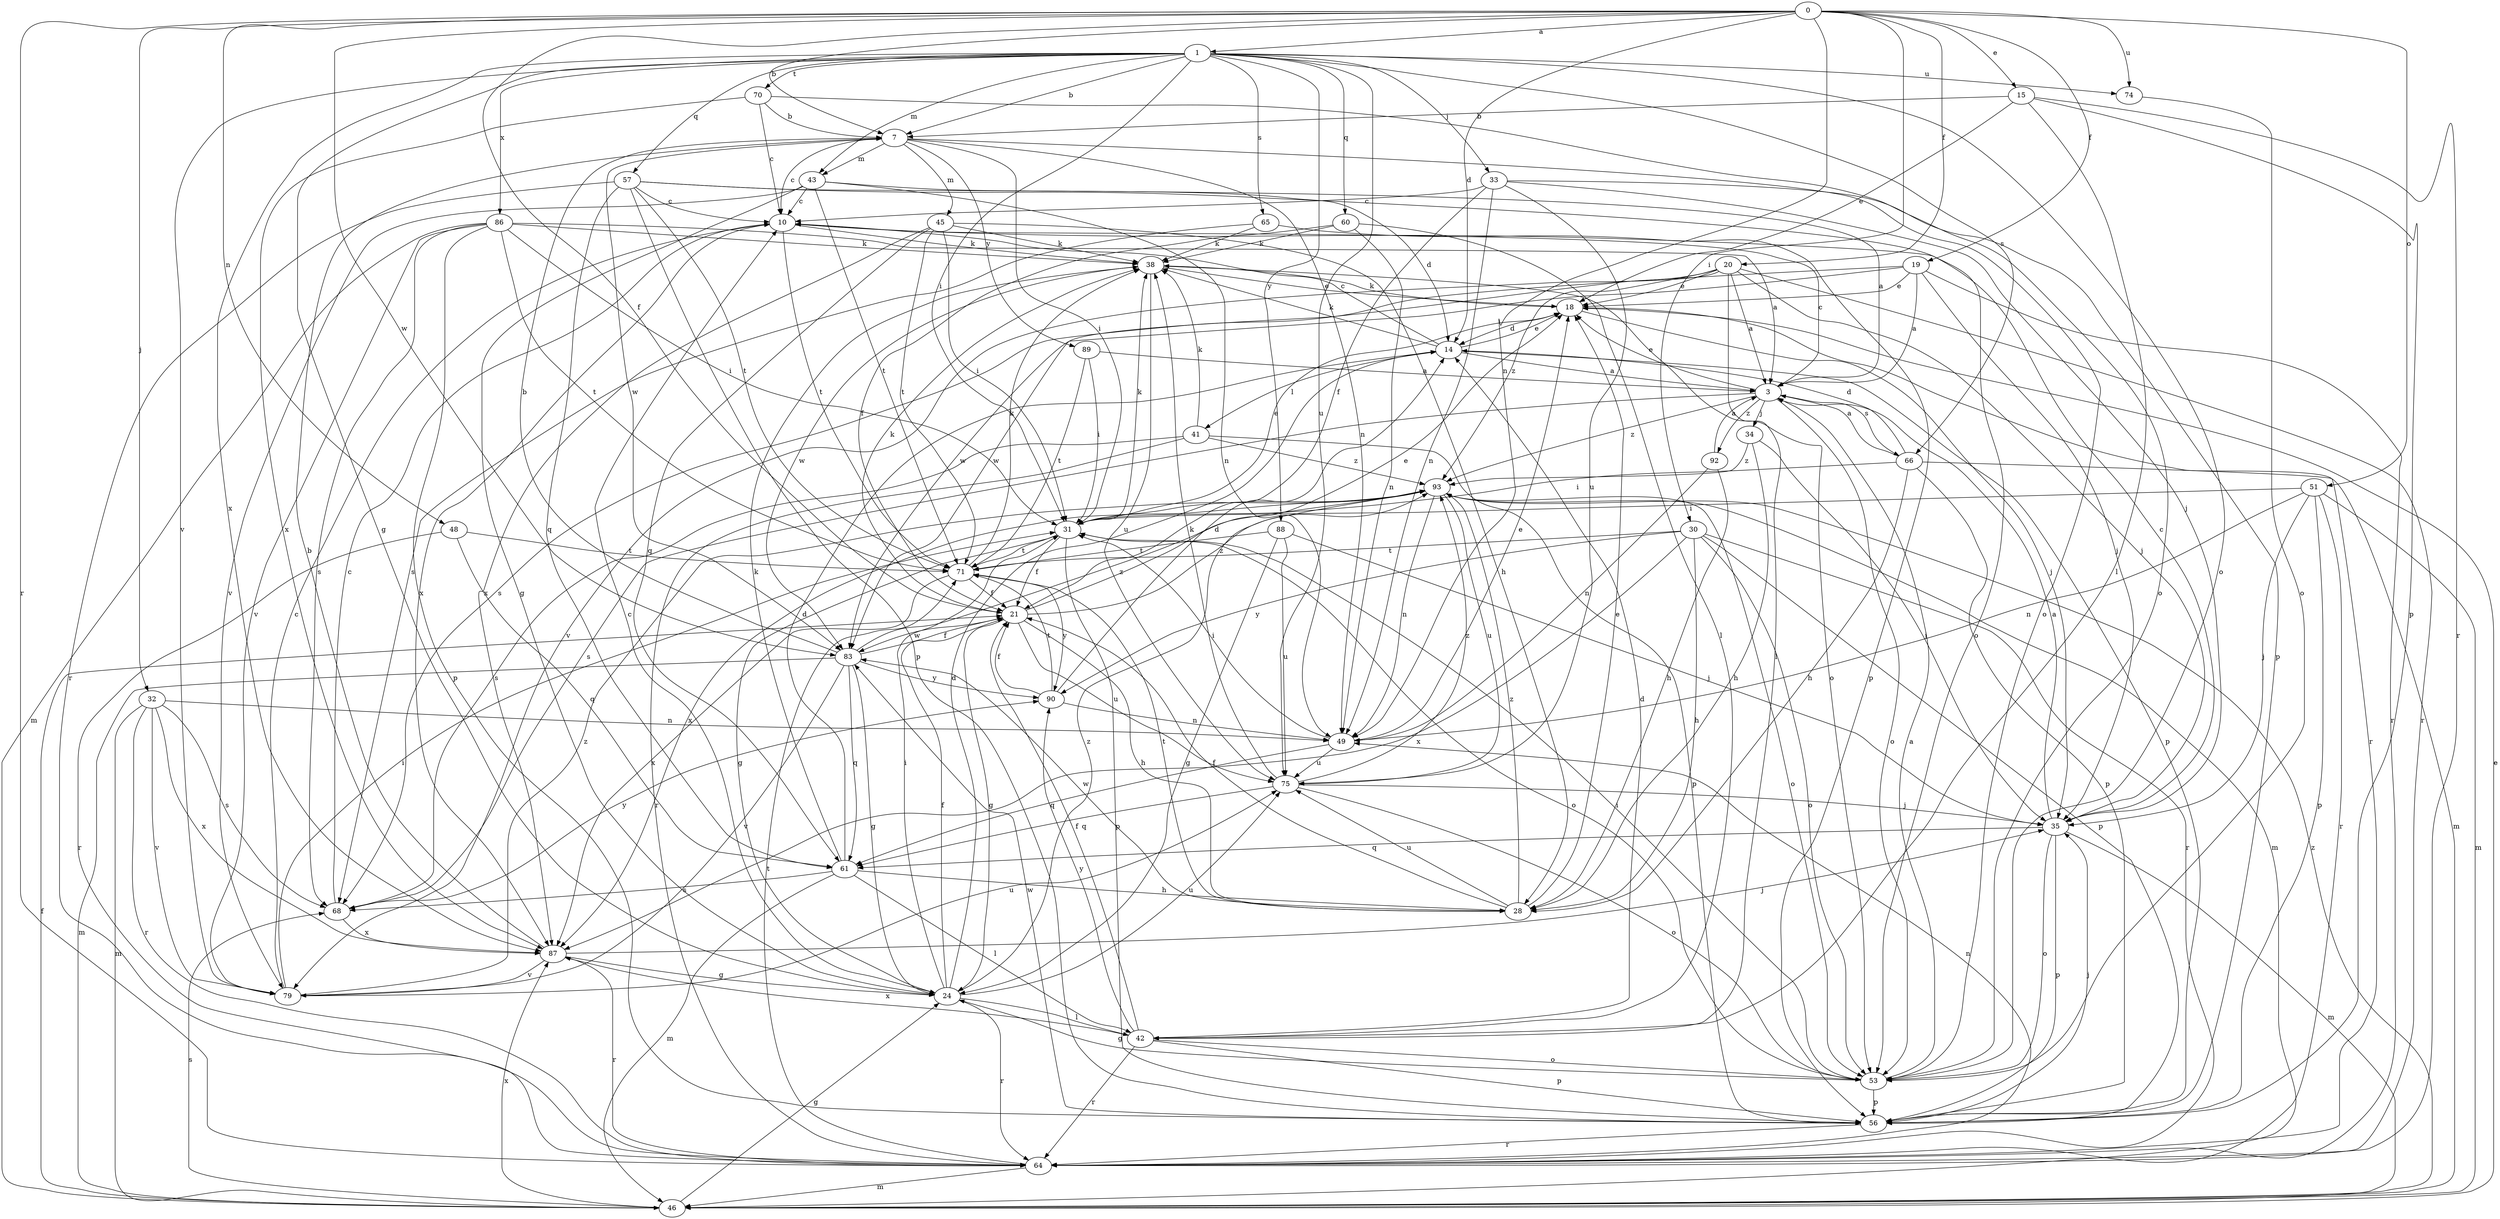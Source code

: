 strict digraph  {
0;
1;
3;
7;
10;
14;
15;
18;
19;
20;
21;
24;
28;
30;
31;
32;
33;
34;
35;
38;
41;
42;
43;
45;
46;
48;
49;
51;
53;
56;
57;
60;
61;
64;
65;
66;
68;
70;
71;
74;
75;
79;
83;
86;
87;
88;
89;
90;
92;
93;
0 -> 1  [label=a];
0 -> 7  [label=b];
0 -> 14  [label=d];
0 -> 15  [label=e];
0 -> 19  [label=f];
0 -> 20  [label=f];
0 -> 21  [label=f];
0 -> 30  [label=i];
0 -> 32  [label=j];
0 -> 48  [label=n];
0 -> 49  [label=n];
0 -> 51  [label=o];
0 -> 64  [label=r];
0 -> 74  [label=u];
0 -> 83  [label=w];
1 -> 7  [label=b];
1 -> 24  [label=g];
1 -> 31  [label=i];
1 -> 33  [label=j];
1 -> 43  [label=m];
1 -> 53  [label=o];
1 -> 57  [label=q];
1 -> 60  [label=q];
1 -> 65  [label=s];
1 -> 66  [label=s];
1 -> 70  [label=t];
1 -> 74  [label=u];
1 -> 75  [label=u];
1 -> 79  [label=v];
1 -> 86  [label=x];
1 -> 87  [label=x];
1 -> 88  [label=y];
3 -> 10  [label=c];
3 -> 18  [label=e];
3 -> 34  [label=j];
3 -> 53  [label=o];
3 -> 66  [label=s];
3 -> 68  [label=s];
3 -> 92  [label=z];
3 -> 93  [label=z];
7 -> 10  [label=c];
7 -> 31  [label=i];
7 -> 43  [label=m];
7 -> 45  [label=m];
7 -> 49  [label=n];
7 -> 53  [label=o];
7 -> 83  [label=w];
7 -> 89  [label=y];
10 -> 38  [label=k];
10 -> 71  [label=t];
10 -> 87  [label=x];
14 -> 3  [label=a];
14 -> 10  [label=c];
14 -> 18  [label=e];
14 -> 38  [label=k];
14 -> 41  [label=l];
14 -> 56  [label=p];
15 -> 7  [label=b];
15 -> 18  [label=e];
15 -> 42  [label=l];
15 -> 56  [label=p];
15 -> 64  [label=r];
18 -> 14  [label=d];
18 -> 35  [label=j];
18 -> 38  [label=k];
18 -> 64  [label=r];
19 -> 3  [label=a];
19 -> 18  [label=e];
19 -> 35  [label=j];
19 -> 64  [label=r];
19 -> 68  [label=s];
19 -> 83  [label=w];
20 -> 3  [label=a];
20 -> 18  [label=e];
20 -> 35  [label=j];
20 -> 42  [label=l];
20 -> 64  [label=r];
20 -> 79  [label=v];
20 -> 83  [label=w];
20 -> 93  [label=z];
21 -> 18  [label=e];
21 -> 24  [label=g];
21 -> 28  [label=h];
21 -> 38  [label=k];
21 -> 75  [label=u];
21 -> 83  [label=w];
21 -> 93  [label=z];
24 -> 10  [label=c];
24 -> 14  [label=d];
24 -> 21  [label=f];
24 -> 31  [label=i];
24 -> 42  [label=l];
24 -> 64  [label=r];
24 -> 75  [label=u];
24 -> 93  [label=z];
28 -> 18  [label=e];
28 -> 21  [label=f];
28 -> 71  [label=t];
28 -> 75  [label=u];
28 -> 83  [label=w];
28 -> 93  [label=z];
30 -> 28  [label=h];
30 -> 53  [label=o];
30 -> 56  [label=p];
30 -> 64  [label=r];
30 -> 71  [label=t];
30 -> 87  [label=x];
30 -> 90  [label=y];
31 -> 18  [label=e];
31 -> 21  [label=f];
31 -> 24  [label=g];
31 -> 38  [label=k];
31 -> 53  [label=o];
31 -> 56  [label=p];
31 -> 71  [label=t];
32 -> 46  [label=m];
32 -> 49  [label=n];
32 -> 64  [label=r];
32 -> 68  [label=s];
32 -> 79  [label=v];
32 -> 87  [label=x];
33 -> 10  [label=c];
33 -> 21  [label=f];
33 -> 35  [label=j];
33 -> 49  [label=n];
33 -> 56  [label=p];
33 -> 75  [label=u];
34 -> 28  [label=h];
34 -> 35  [label=j];
34 -> 93  [label=z];
35 -> 3  [label=a];
35 -> 10  [label=c];
35 -> 46  [label=m];
35 -> 53  [label=o];
35 -> 56  [label=p];
35 -> 61  [label=q];
38 -> 18  [label=e];
38 -> 53  [label=o];
38 -> 75  [label=u];
38 -> 83  [label=w];
41 -> 38  [label=k];
41 -> 56  [label=p];
41 -> 64  [label=r];
41 -> 68  [label=s];
41 -> 93  [label=z];
42 -> 14  [label=d];
42 -> 21  [label=f];
42 -> 53  [label=o];
42 -> 56  [label=p];
42 -> 64  [label=r];
42 -> 87  [label=x];
42 -> 90  [label=y];
43 -> 10  [label=c];
43 -> 14  [label=d];
43 -> 24  [label=g];
43 -> 49  [label=n];
43 -> 71  [label=t];
43 -> 79  [label=v];
45 -> 28  [label=h];
45 -> 31  [label=i];
45 -> 38  [label=k];
45 -> 61  [label=q];
45 -> 71  [label=t];
45 -> 87  [label=x];
46 -> 18  [label=e];
46 -> 21  [label=f];
46 -> 24  [label=g];
46 -> 68  [label=s];
46 -> 87  [label=x];
46 -> 93  [label=z];
48 -> 61  [label=q];
48 -> 64  [label=r];
48 -> 71  [label=t];
49 -> 18  [label=e];
49 -> 31  [label=i];
49 -> 61  [label=q];
49 -> 75  [label=u];
51 -> 31  [label=i];
51 -> 35  [label=j];
51 -> 46  [label=m];
51 -> 49  [label=n];
51 -> 56  [label=p];
51 -> 64  [label=r];
53 -> 3  [label=a];
53 -> 24  [label=g];
53 -> 31  [label=i];
53 -> 56  [label=p];
56 -> 35  [label=j];
56 -> 64  [label=r];
56 -> 83  [label=w];
57 -> 3  [label=a];
57 -> 10  [label=c];
57 -> 53  [label=o];
57 -> 56  [label=p];
57 -> 61  [label=q];
57 -> 64  [label=r];
57 -> 71  [label=t];
60 -> 21  [label=f];
60 -> 38  [label=k];
60 -> 42  [label=l];
60 -> 49  [label=n];
61 -> 14  [label=d];
61 -> 28  [label=h];
61 -> 38  [label=k];
61 -> 42  [label=l];
61 -> 46  [label=m];
61 -> 68  [label=s];
64 -> 46  [label=m];
64 -> 49  [label=n];
64 -> 71  [label=t];
65 -> 38  [label=k];
65 -> 56  [label=p];
65 -> 68  [label=s];
66 -> 3  [label=a];
66 -> 14  [label=d];
66 -> 28  [label=h];
66 -> 31  [label=i];
66 -> 46  [label=m];
66 -> 56  [label=p];
68 -> 10  [label=c];
68 -> 87  [label=x];
68 -> 90  [label=y];
70 -> 7  [label=b];
70 -> 10  [label=c];
70 -> 53  [label=o];
70 -> 87  [label=x];
71 -> 21  [label=f];
71 -> 38  [label=k];
71 -> 87  [label=x];
71 -> 90  [label=y];
74 -> 53  [label=o];
75 -> 35  [label=j];
75 -> 38  [label=k];
75 -> 53  [label=o];
75 -> 61  [label=q];
75 -> 93  [label=z];
79 -> 10  [label=c];
79 -> 31  [label=i];
79 -> 75  [label=u];
79 -> 93  [label=z];
83 -> 7  [label=b];
83 -> 21  [label=f];
83 -> 24  [label=g];
83 -> 46  [label=m];
83 -> 61  [label=q];
83 -> 79  [label=v];
83 -> 90  [label=y];
83 -> 93  [label=z];
86 -> 3  [label=a];
86 -> 31  [label=i];
86 -> 38  [label=k];
86 -> 46  [label=m];
86 -> 56  [label=p];
86 -> 68  [label=s];
86 -> 71  [label=t];
86 -> 79  [label=v];
87 -> 7  [label=b];
87 -> 24  [label=g];
87 -> 35  [label=j];
87 -> 64  [label=r];
87 -> 79  [label=v];
88 -> 24  [label=g];
88 -> 35  [label=j];
88 -> 71  [label=t];
88 -> 75  [label=u];
89 -> 3  [label=a];
89 -> 31  [label=i];
89 -> 71  [label=t];
90 -> 14  [label=d];
90 -> 21  [label=f];
90 -> 49  [label=n];
90 -> 71  [label=t];
92 -> 3  [label=a];
92 -> 28  [label=h];
92 -> 49  [label=n];
93 -> 31  [label=i];
93 -> 46  [label=m];
93 -> 49  [label=n];
93 -> 53  [label=o];
93 -> 75  [label=u];
93 -> 87  [label=x];
}
